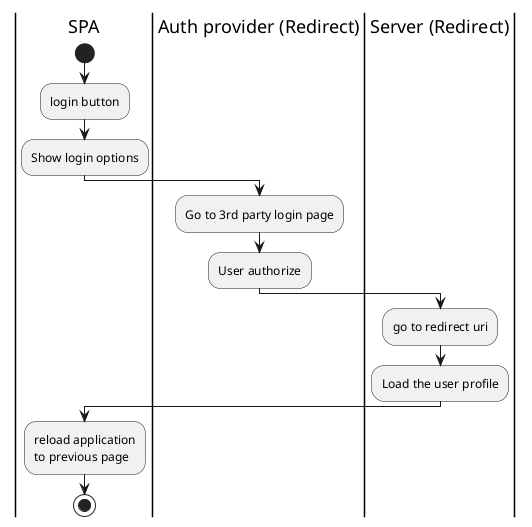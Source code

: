 @startuml
|SPA|
start
:login button;
:Show login options;
|Auth provider (Redirect)|
:Go to 3rd party login page;
:User authorize;
|Server (Redirect)|
:go to redirect uri;
:Load the user profile;
|SPA|
:reload application
to previous page;
stop
@enduml